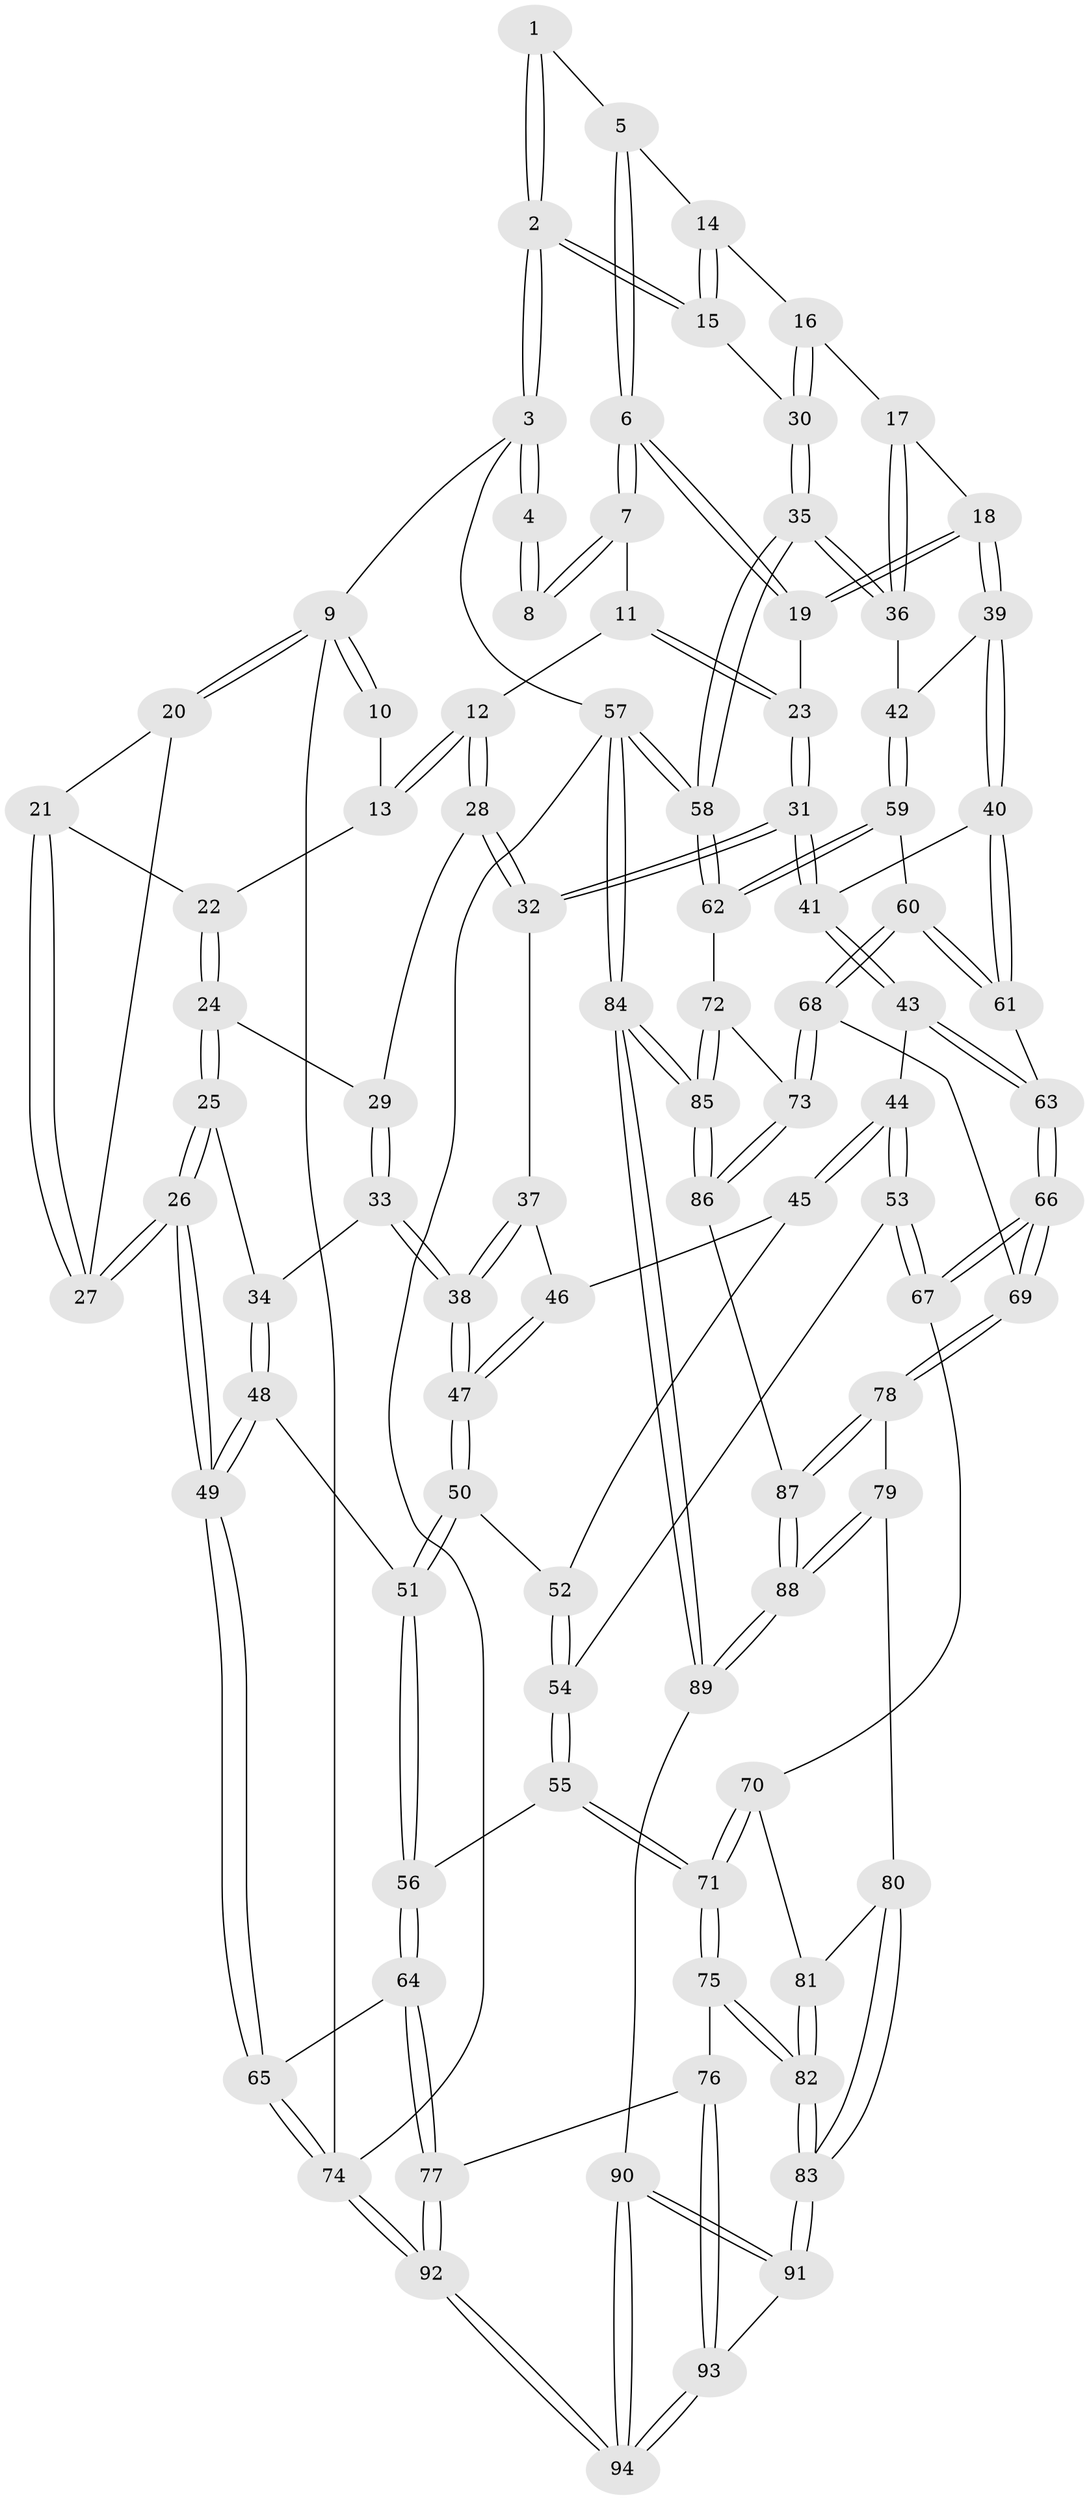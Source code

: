 // Generated by graph-tools (version 1.1) at 2025/51/03/09/25 03:51:03]
// undirected, 94 vertices, 232 edges
graph export_dot {
graph [start="1"]
  node [color=gray90,style=filled];
  1 [pos="+0.8507479424188027+0.10014688094899823"];
  2 [pos="+1+0"];
  3 [pos="+1+0"];
  4 [pos="+0.6587292496937354+0"];
  5 [pos="+0.8516721249235081+0.10377345361458737"];
  6 [pos="+0.7698948522829875+0.24953165665195326"];
  7 [pos="+0.519937848906244+0"];
  8 [pos="+0.52524734550706+0"];
  9 [pos="+0+0"];
  10 [pos="+0.2569120620079923+0"];
  11 [pos="+0.5158204478600159+0"];
  12 [pos="+0.4056384726859241+0.2276825523236431"];
  13 [pos="+0.15294527658325238+0.11719662547402644"];
  14 [pos="+0.9179461870275607+0.14694661735983297"];
  15 [pos="+1+0.19236966716693638"];
  16 [pos="+0.9165673174204474+0.2739895792333293"];
  17 [pos="+0.8231348383671794+0.32948398303268145"];
  18 [pos="+0.7690580916873148+0.32459356389726823"];
  19 [pos="+0.763899431413238+0.31958650137906974"];
  20 [pos="+0+0.06398630596388657"];
  21 [pos="+0.10937122280514615+0.15659768531133894"];
  22 [pos="+0.11039091745322843+0.15667575044157192"];
  23 [pos="+0.6707043036149413+0.3203592772493243"];
  24 [pos="+0.15084311844976364+0.30628160447909686"];
  25 [pos="+0.0679022712779289+0.3895876665789328"];
  26 [pos="+0+0.5162474999291211"];
  27 [pos="+0+0.5022796921461286"];
  28 [pos="+0.4026280627680531+0.27520285619321855"];
  29 [pos="+0.19399125032921746+0.3142457729770097"];
  30 [pos="+1+0.3041450887081881"];
  31 [pos="+0.5518210239753143+0.3709421326122176"];
  32 [pos="+0.40578734122406324+0.2819414094266328"];
  33 [pos="+0.24653113411854788+0.46912172743473585"];
  34 [pos="+0.23106150151083907+0.4718196555923306"];
  35 [pos="+1+0.369706089967415"];
  36 [pos="+0.955424411521213+0.4293241151136418"];
  37 [pos="+0.38524375304102426+0.34031729507201175"];
  38 [pos="+0.26405212967334535+0.4749323641763287"];
  39 [pos="+0.7649391186220277+0.41853965688772876"];
  40 [pos="+0.7002993435165901+0.5337881818866883"];
  41 [pos="+0.565037729836217+0.5020761347654866"];
  42 [pos="+0.8905212716402096+0.5366352775497015"];
  43 [pos="+0.5054738666773827+0.5752568624949819"];
  44 [pos="+0.5002128253980053+0.577168676086993"];
  45 [pos="+0.4309593344482018+0.5277503266085921"];
  46 [pos="+0.39863982283106836+0.46695971987668944"];
  47 [pos="+0.28746154146697533+0.5221561499990585"];
  48 [pos="+0.10886026384849516+0.5625649591860741"];
  49 [pos="+0+0.6120179265821056"];
  50 [pos="+0.2920857013906565+0.5442816862572476"];
  51 [pos="+0.2528629069651217+0.5921791645259592"];
  52 [pos="+0.3000895515244168+0.5476987818817527"];
  53 [pos="+0.43662824911474113+0.657160946254935"];
  54 [pos="+0.41131365505201434+0.6693426040280058"];
  55 [pos="+0.3572669264364599+0.7283114330990584"];
  56 [pos="+0.25534672848275775+0.6929602819658758"];
  57 [pos="+1+1"];
  58 [pos="+1+0.6724704109211331"];
  59 [pos="+0.8846395223221053+0.6294737700360211"];
  60 [pos="+0.7899896422085891+0.6501216451387473"];
  61 [pos="+0.7505036179134037+0.6232846051775476"];
  62 [pos="+0.9718561904953433+0.6744748018451769"];
  63 [pos="+0.6031632183108134+0.6716674709894291"];
  64 [pos="+0.09328578019596492+0.7587849626634664"];
  65 [pos="+0+0.6173245906871712"];
  66 [pos="+0.5955072066840528+0.7640109659046423"];
  67 [pos="+0.5395724273231944+0.7726688031629174"];
  68 [pos="+0.767924642447302+0.7164071274717153"];
  69 [pos="+0.6376579605458996+0.7965371752805277"];
  70 [pos="+0.5338502767471462+0.7792129826343299"];
  71 [pos="+0.3615395085407519+0.7676153121995042"];
  72 [pos="+0.9157536667454977+0.814294565018474"];
  73 [pos="+0.8010211519149676+0.8241310083271548"];
  74 [pos="+0+1"];
  75 [pos="+0.36131024247030114+0.7870760735364479"];
  76 [pos="+0.1726713897265854+0.8556818574864687"];
  77 [pos="+0.11988602333933264+0.8107044326064023"];
  78 [pos="+0.6386413749404991+0.8018618936881419"];
  79 [pos="+0.6158954223940196+0.8666134945674372"];
  80 [pos="+0.5607326099694625+0.8638077503636805"];
  81 [pos="+0.5183042887793446+0.8053600226957414"];
  82 [pos="+0.4123416528943245+0.9228221890724887"];
  83 [pos="+0.412187439792974+0.9513486378985134"];
  84 [pos="+1+1"];
  85 [pos="+1+1"];
  86 [pos="+0.786140958006005+0.8630612455276416"];
  87 [pos="+0.7376927054171845+0.8760941042562996"];
  88 [pos="+0.6157996169380295+1"];
  89 [pos="+0.584091949339141+1"];
  90 [pos="+0.4774589104378358+1"];
  91 [pos="+0.41204102272251264+0.9527623642638389"];
  92 [pos="+0+1"];
  93 [pos="+0.19215210929703402+0.8897456767040742"];
  94 [pos="+0.13569382235207147+1"];
  1 -- 2;
  1 -- 2;
  1 -- 5;
  2 -- 3;
  2 -- 3;
  2 -- 15;
  2 -- 15;
  3 -- 4;
  3 -- 4;
  3 -- 9;
  3 -- 57;
  4 -- 8;
  4 -- 8;
  5 -- 6;
  5 -- 6;
  5 -- 14;
  6 -- 7;
  6 -- 7;
  6 -- 19;
  6 -- 19;
  7 -- 8;
  7 -- 8;
  7 -- 11;
  9 -- 10;
  9 -- 10;
  9 -- 20;
  9 -- 20;
  9 -- 74;
  10 -- 13;
  11 -- 12;
  11 -- 23;
  11 -- 23;
  12 -- 13;
  12 -- 13;
  12 -- 28;
  12 -- 28;
  13 -- 22;
  14 -- 15;
  14 -- 15;
  14 -- 16;
  15 -- 30;
  16 -- 17;
  16 -- 30;
  16 -- 30;
  17 -- 18;
  17 -- 36;
  17 -- 36;
  18 -- 19;
  18 -- 19;
  18 -- 39;
  18 -- 39;
  19 -- 23;
  20 -- 21;
  20 -- 27;
  21 -- 22;
  21 -- 27;
  21 -- 27;
  22 -- 24;
  22 -- 24;
  23 -- 31;
  23 -- 31;
  24 -- 25;
  24 -- 25;
  24 -- 29;
  25 -- 26;
  25 -- 26;
  25 -- 34;
  26 -- 27;
  26 -- 27;
  26 -- 49;
  26 -- 49;
  28 -- 29;
  28 -- 32;
  28 -- 32;
  29 -- 33;
  29 -- 33;
  30 -- 35;
  30 -- 35;
  31 -- 32;
  31 -- 32;
  31 -- 41;
  31 -- 41;
  32 -- 37;
  33 -- 34;
  33 -- 38;
  33 -- 38;
  34 -- 48;
  34 -- 48;
  35 -- 36;
  35 -- 36;
  35 -- 58;
  35 -- 58;
  36 -- 42;
  37 -- 38;
  37 -- 38;
  37 -- 46;
  38 -- 47;
  38 -- 47;
  39 -- 40;
  39 -- 40;
  39 -- 42;
  40 -- 41;
  40 -- 61;
  40 -- 61;
  41 -- 43;
  41 -- 43;
  42 -- 59;
  42 -- 59;
  43 -- 44;
  43 -- 63;
  43 -- 63;
  44 -- 45;
  44 -- 45;
  44 -- 53;
  44 -- 53;
  45 -- 46;
  45 -- 52;
  46 -- 47;
  46 -- 47;
  47 -- 50;
  47 -- 50;
  48 -- 49;
  48 -- 49;
  48 -- 51;
  49 -- 65;
  49 -- 65;
  50 -- 51;
  50 -- 51;
  50 -- 52;
  51 -- 56;
  51 -- 56;
  52 -- 54;
  52 -- 54;
  53 -- 54;
  53 -- 67;
  53 -- 67;
  54 -- 55;
  54 -- 55;
  55 -- 56;
  55 -- 71;
  55 -- 71;
  56 -- 64;
  56 -- 64;
  57 -- 58;
  57 -- 58;
  57 -- 84;
  57 -- 84;
  57 -- 74;
  58 -- 62;
  58 -- 62;
  59 -- 60;
  59 -- 62;
  59 -- 62;
  60 -- 61;
  60 -- 61;
  60 -- 68;
  60 -- 68;
  61 -- 63;
  62 -- 72;
  63 -- 66;
  63 -- 66;
  64 -- 65;
  64 -- 77;
  64 -- 77;
  65 -- 74;
  65 -- 74;
  66 -- 67;
  66 -- 67;
  66 -- 69;
  66 -- 69;
  67 -- 70;
  68 -- 69;
  68 -- 73;
  68 -- 73;
  69 -- 78;
  69 -- 78;
  70 -- 71;
  70 -- 71;
  70 -- 81;
  71 -- 75;
  71 -- 75;
  72 -- 73;
  72 -- 85;
  72 -- 85;
  73 -- 86;
  73 -- 86;
  74 -- 92;
  74 -- 92;
  75 -- 76;
  75 -- 82;
  75 -- 82;
  76 -- 77;
  76 -- 93;
  76 -- 93;
  77 -- 92;
  77 -- 92;
  78 -- 79;
  78 -- 87;
  78 -- 87;
  79 -- 80;
  79 -- 88;
  79 -- 88;
  80 -- 81;
  80 -- 83;
  80 -- 83;
  81 -- 82;
  81 -- 82;
  82 -- 83;
  82 -- 83;
  83 -- 91;
  83 -- 91;
  84 -- 85;
  84 -- 85;
  84 -- 89;
  84 -- 89;
  85 -- 86;
  85 -- 86;
  86 -- 87;
  87 -- 88;
  87 -- 88;
  88 -- 89;
  88 -- 89;
  89 -- 90;
  90 -- 91;
  90 -- 91;
  90 -- 94;
  90 -- 94;
  91 -- 93;
  92 -- 94;
  92 -- 94;
  93 -- 94;
  93 -- 94;
}
